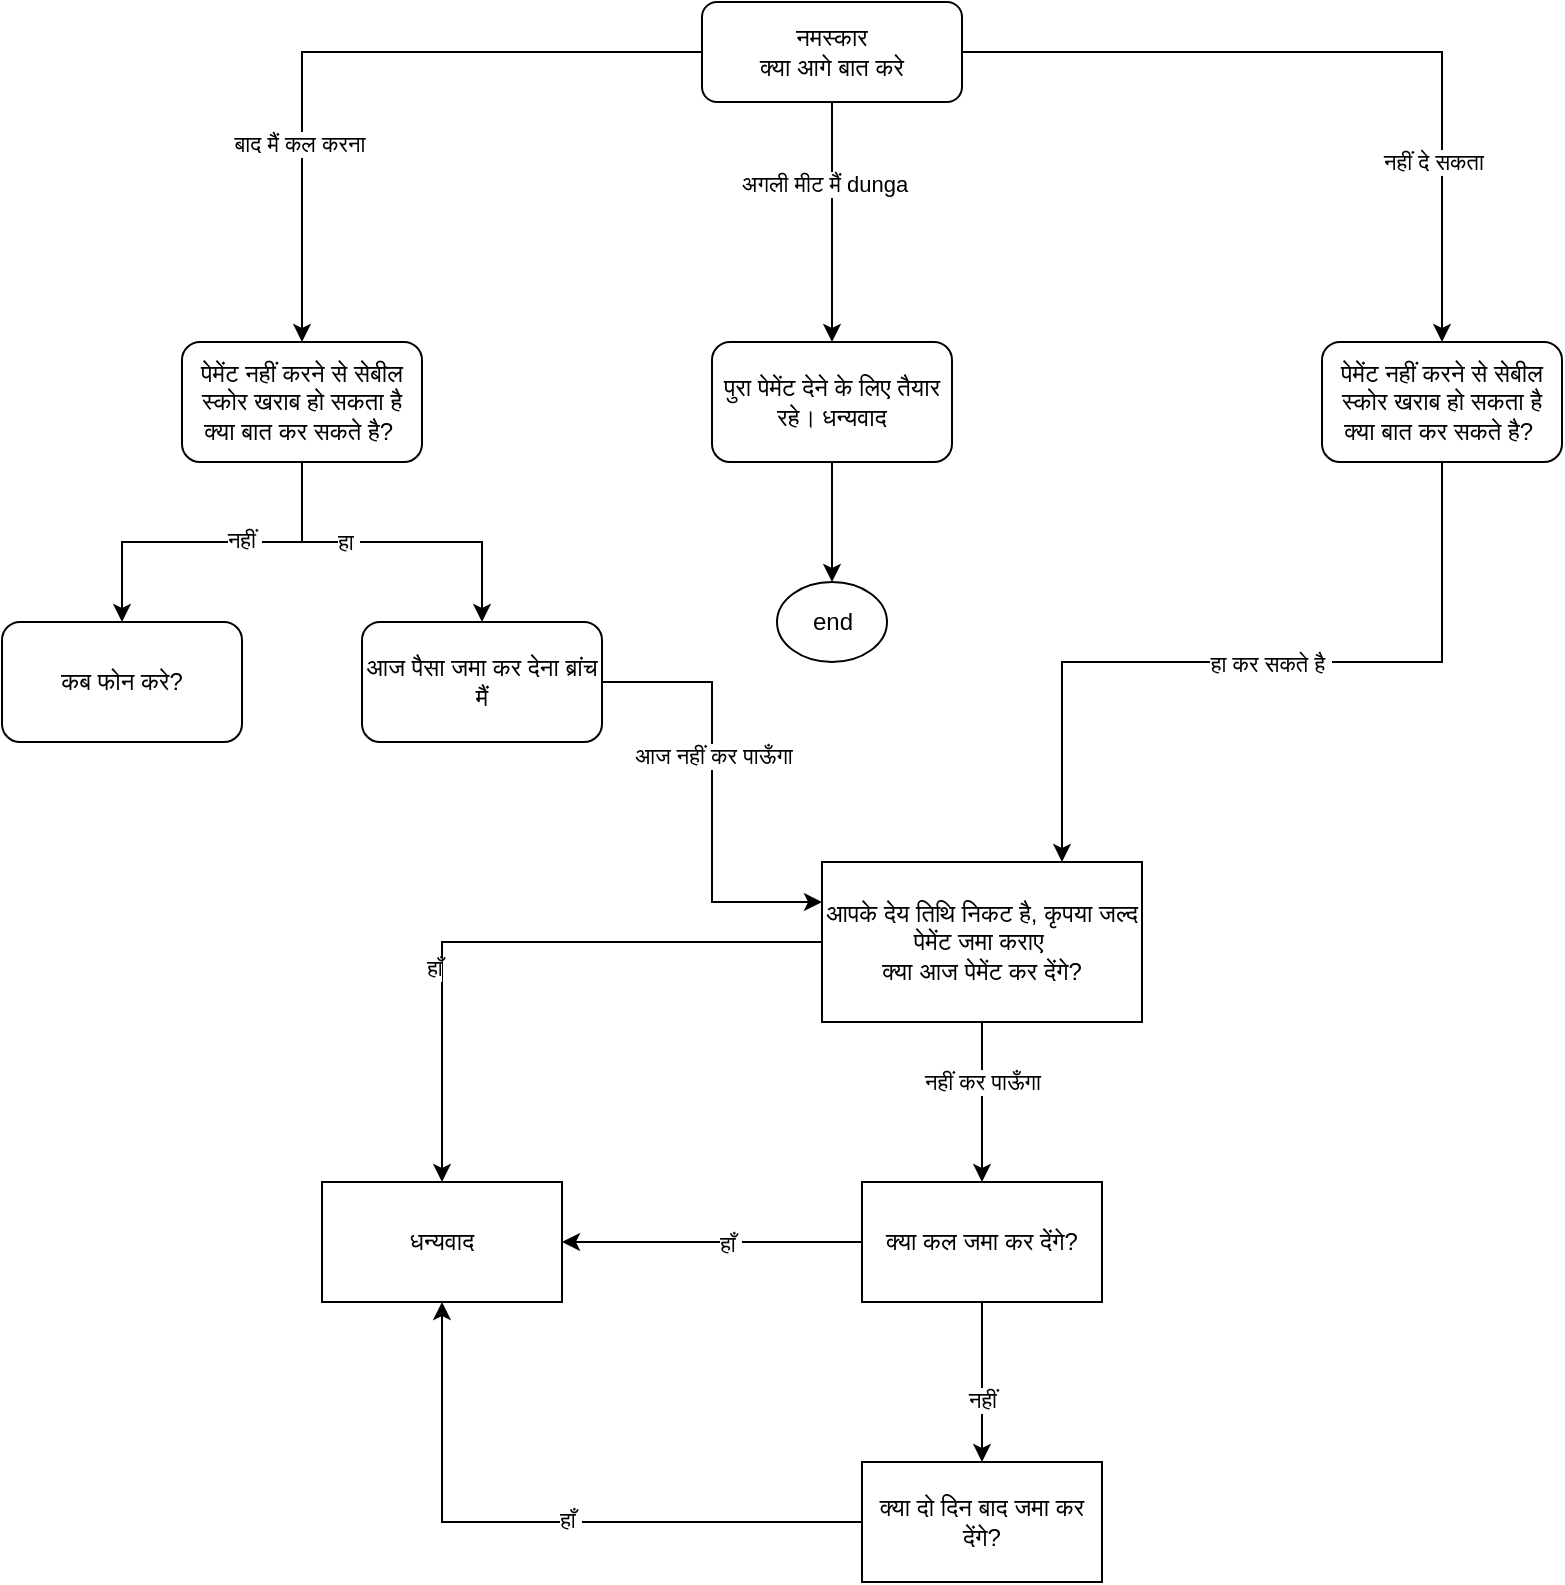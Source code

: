 <mxfile version="21.5.0" type="github">
  <diagram name="Page-1" id="A8u1cGYjJxs3ynTsOh-E">
    <mxGraphModel dx="1753" dy="515" grid="1" gridSize="10" guides="1" tooltips="1" connect="1" arrows="1" fold="1" page="1" pageScale="1" pageWidth="850" pageHeight="1100" math="0" shadow="0">
      <root>
        <mxCell id="0" />
        <mxCell id="1" parent="0" />
        <mxCell id="ubHi6udfQPmIiIhLqrcd-3" value="" style="edgeStyle=orthogonalEdgeStyle;rounded=0;orthogonalLoop=1;jettySize=auto;html=1;" parent="1" source="ubHi6udfQPmIiIhLqrcd-1" target="ubHi6udfQPmIiIhLqrcd-2" edge="1">
          <mxGeometry relative="1" as="geometry" />
        </mxCell>
        <mxCell id="ubHi6udfQPmIiIhLqrcd-4" value="बाद मैं कल करना&amp;nbsp;" style="edgeLabel;html=1;align=center;verticalAlign=middle;resizable=0;points=[];" parent="ubHi6udfQPmIiIhLqrcd-3" vertex="1" connectable="0">
          <mxGeometry x="0.425" relative="1" as="geometry">
            <mxPoint as="offset" />
          </mxGeometry>
        </mxCell>
        <mxCell id="ubHi6udfQPmIiIhLqrcd-6" value="" style="edgeStyle=orthogonalEdgeStyle;rounded=0;orthogonalLoop=1;jettySize=auto;html=1;" parent="1" source="ubHi6udfQPmIiIhLqrcd-1" target="ubHi6udfQPmIiIhLqrcd-5" edge="1">
          <mxGeometry relative="1" as="geometry" />
        </mxCell>
        <mxCell id="ubHi6udfQPmIiIhLqrcd-7" value="अगली मीट मैं dunga" style="edgeLabel;html=1;align=center;verticalAlign=middle;resizable=0;points=[];" parent="ubHi6udfQPmIiIhLqrcd-6" vertex="1" connectable="0">
          <mxGeometry x="-0.327" y="-4" relative="1" as="geometry">
            <mxPoint as="offset" />
          </mxGeometry>
        </mxCell>
        <mxCell id="ubHi6udfQPmIiIhLqrcd-9" value="" style="edgeStyle=orthogonalEdgeStyle;rounded=0;orthogonalLoop=1;jettySize=auto;html=1;" parent="1" source="ubHi6udfQPmIiIhLqrcd-1" target="ubHi6udfQPmIiIhLqrcd-8" edge="1">
          <mxGeometry relative="1" as="geometry" />
        </mxCell>
        <mxCell id="ubHi6udfQPmIiIhLqrcd-10" value="नहीं दे सकता&amp;nbsp;" style="edgeLabel;html=1;align=center;verticalAlign=middle;resizable=0;points=[];" parent="ubHi6udfQPmIiIhLqrcd-9" vertex="1" connectable="0">
          <mxGeometry x="0.529" y="-3" relative="1" as="geometry">
            <mxPoint as="offset" />
          </mxGeometry>
        </mxCell>
        <mxCell id="ubHi6udfQPmIiIhLqrcd-1" value="नमस्कार&lt;br&gt;क्या आगे बात करे" style="rounded=1;whiteSpace=wrap;html=1;" parent="1" vertex="1">
          <mxGeometry x="320" y="280" width="130" height="50" as="geometry" />
        </mxCell>
        <mxCell id="ubHi6udfQPmIiIhLqrcd-13" value="" style="edgeStyle=orthogonalEdgeStyle;rounded=0;orthogonalLoop=1;jettySize=auto;html=1;" parent="1" source="ubHi6udfQPmIiIhLqrcd-2" target="ubHi6udfQPmIiIhLqrcd-12" edge="1">
          <mxGeometry relative="1" as="geometry" />
        </mxCell>
        <mxCell id="ubHi6udfQPmIiIhLqrcd-14" value="हा&amp;nbsp;" style="edgeLabel;html=1;align=center;verticalAlign=middle;resizable=0;points=[];" parent="ubHi6udfQPmIiIhLqrcd-13" vertex="1" connectable="0">
          <mxGeometry x="-0.265" relative="1" as="geometry">
            <mxPoint as="offset" />
          </mxGeometry>
        </mxCell>
        <mxCell id="ubHi6udfQPmIiIhLqrcd-16" value="" style="edgeStyle=orthogonalEdgeStyle;rounded=0;orthogonalLoop=1;jettySize=auto;html=1;" parent="1" source="ubHi6udfQPmIiIhLqrcd-2" target="ubHi6udfQPmIiIhLqrcd-15" edge="1">
          <mxGeometry relative="1" as="geometry" />
        </mxCell>
        <mxCell id="ubHi6udfQPmIiIhLqrcd-17" value="नहीं&amp;nbsp;" style="edgeLabel;html=1;align=center;verticalAlign=middle;resizable=0;points=[];" parent="ubHi6udfQPmIiIhLqrcd-16" vertex="1" connectable="0">
          <mxGeometry x="-0.189" y="-1" relative="1" as="geometry">
            <mxPoint as="offset" />
          </mxGeometry>
        </mxCell>
        <mxCell id="ubHi6udfQPmIiIhLqrcd-2" value="पेमेंट नहीं करने से सेबील स्कोर खराब हो सकता है&lt;br&gt;क्या बात कर सकते है?&amp;nbsp;" style="whiteSpace=wrap;html=1;rounded=1;" parent="1" vertex="1">
          <mxGeometry x="60" y="450" width="120" height="60" as="geometry" />
        </mxCell>
        <mxCell id="D9SxiUH87e-Rk3kENxuC-10" value="" style="edgeStyle=orthogonalEdgeStyle;rounded=0;orthogonalLoop=1;jettySize=auto;html=1;" edge="1" parent="1" source="ubHi6udfQPmIiIhLqrcd-5" target="D9SxiUH87e-Rk3kENxuC-9">
          <mxGeometry relative="1" as="geometry" />
        </mxCell>
        <mxCell id="ubHi6udfQPmIiIhLqrcd-5" value="पुरा पेमेंट देने के लिए तैयार रहे। धन्यवाद" style="whiteSpace=wrap;html=1;rounded=1;" parent="1" vertex="1">
          <mxGeometry x="325" y="450" width="120" height="60" as="geometry" />
        </mxCell>
        <mxCell id="D9SxiUH87e-Rk3kENxuC-19" style="edgeStyle=orthogonalEdgeStyle;rounded=0;orthogonalLoop=1;jettySize=auto;html=1;entryX=0.75;entryY=0;entryDx=0;entryDy=0;exitX=0.5;exitY=1;exitDx=0;exitDy=0;" edge="1" parent="1" source="ubHi6udfQPmIiIhLqrcd-8" target="D9SxiUH87e-Rk3kENxuC-2">
          <mxGeometry relative="1" as="geometry" />
        </mxCell>
        <mxCell id="D9SxiUH87e-Rk3kENxuC-21" value="हा कर सकते है&amp;nbsp;" style="edgeLabel;html=1;align=center;verticalAlign=middle;resizable=0;points=[];" vertex="1" connectable="0" parent="D9SxiUH87e-Rk3kENxuC-19">
          <mxGeometry x="-0.046" y="1" relative="1" as="geometry">
            <mxPoint as="offset" />
          </mxGeometry>
        </mxCell>
        <mxCell id="ubHi6udfQPmIiIhLqrcd-8" value="&lt;span style=&quot;font-family: Helvetica; font-size: 12px; font-style: normal; font-variant-ligatures: normal; font-variant-caps: normal; font-weight: 400; letter-spacing: normal; orphans: 2; text-align: center; text-indent: 0px; text-transform: none; widows: 2; word-spacing: 0px; -webkit-text-stroke-width: 0px; text-decoration-thickness: initial; text-decoration-style: initial; text-decoration-color: initial; float: none; display: inline !important;&quot;&gt;पेमेंट नहीं करने से सेबील स्कोर खराब हो सकता है&lt;/span&gt;&lt;br style=&quot;border-color: var(--border-color); font-family: Helvetica; font-size: 12px; font-style: normal; font-variant-ligatures: normal; font-variant-caps: normal; font-weight: 400; letter-spacing: normal; orphans: 2; text-align: center; text-indent: 0px; text-transform: none; widows: 2; word-spacing: 0px; -webkit-text-stroke-width: 0px; text-decoration-thickness: initial; text-decoration-style: initial; text-decoration-color: initial;&quot;&gt;&lt;span style=&quot;font-family: Helvetica; font-size: 12px; font-style: normal; font-variant-ligatures: normal; font-variant-caps: normal; font-weight: 400; letter-spacing: normal; orphans: 2; text-align: center; text-indent: 0px; text-transform: none; widows: 2; word-spacing: 0px; -webkit-text-stroke-width: 0px; text-decoration-thickness: initial; text-decoration-style: initial; text-decoration-color: initial; float: none; display: inline !important;&quot;&gt;क्या बात कर सकते है?&amp;nbsp;&lt;/span&gt;" style="whiteSpace=wrap;html=1;rounded=1;labelBackgroundColor=none;fontColor=default;" parent="1" vertex="1">
          <mxGeometry x="630" y="450" width="120" height="60" as="geometry" />
        </mxCell>
        <mxCell id="D9SxiUH87e-Rk3kENxuC-17" style="edgeStyle=orthogonalEdgeStyle;rounded=0;orthogonalLoop=1;jettySize=auto;html=1;entryX=0;entryY=0.25;entryDx=0;entryDy=0;" edge="1" parent="1" source="ubHi6udfQPmIiIhLqrcd-12" target="D9SxiUH87e-Rk3kENxuC-2">
          <mxGeometry relative="1" as="geometry" />
        </mxCell>
        <mxCell id="D9SxiUH87e-Rk3kENxuC-18" value="आज नहीं कर पाऊँगा&amp;nbsp;" style="edgeLabel;html=1;align=center;verticalAlign=middle;resizable=0;points=[];" vertex="1" connectable="0" parent="D9SxiUH87e-Rk3kENxuC-17">
          <mxGeometry x="-0.169" y="2" relative="1" as="geometry">
            <mxPoint as="offset" />
          </mxGeometry>
        </mxCell>
        <mxCell id="ubHi6udfQPmIiIhLqrcd-12" value="आज पैसा जमा कर देना ब्रांच मैं" style="whiteSpace=wrap;html=1;rounded=1;" parent="1" vertex="1">
          <mxGeometry x="150" y="590" width="120" height="60" as="geometry" />
        </mxCell>
        <mxCell id="ubHi6udfQPmIiIhLqrcd-15" value="कब फोन करे?" style="whiteSpace=wrap;html=1;rounded=1;" parent="1" vertex="1">
          <mxGeometry x="-30" y="590" width="120" height="60" as="geometry" />
        </mxCell>
        <mxCell id="D9SxiUH87e-Rk3kENxuC-4" value="" style="edgeStyle=orthogonalEdgeStyle;rounded=0;orthogonalLoop=1;jettySize=auto;html=1;" edge="1" parent="1" source="D9SxiUH87e-Rk3kENxuC-2" target="D9SxiUH87e-Rk3kENxuC-3">
          <mxGeometry relative="1" as="geometry" />
        </mxCell>
        <mxCell id="D9SxiUH87e-Rk3kENxuC-5" value="हाँ" style="edgeLabel;html=1;align=center;verticalAlign=middle;resizable=0;points=[];" vertex="1" connectable="0" parent="D9SxiUH87e-Rk3kENxuC-4">
          <mxGeometry x="0.305" y="-4" relative="1" as="geometry">
            <mxPoint as="offset" />
          </mxGeometry>
        </mxCell>
        <mxCell id="D9SxiUH87e-Rk3kENxuC-7" value="" style="edgeStyle=orthogonalEdgeStyle;rounded=0;orthogonalLoop=1;jettySize=auto;html=1;" edge="1" parent="1" source="D9SxiUH87e-Rk3kENxuC-2" target="D9SxiUH87e-Rk3kENxuC-6">
          <mxGeometry relative="1" as="geometry" />
        </mxCell>
        <mxCell id="D9SxiUH87e-Rk3kENxuC-8" value="नहीं कर पाऊँगा" style="edgeLabel;html=1;align=center;verticalAlign=middle;resizable=0;points=[];" vertex="1" connectable="0" parent="D9SxiUH87e-Rk3kENxuC-7">
          <mxGeometry x="-0.253" relative="1" as="geometry">
            <mxPoint as="offset" />
          </mxGeometry>
        </mxCell>
        <mxCell id="D9SxiUH87e-Rk3kENxuC-2" value="आपके देय तिथि निकट है, कृपया जल्द पेमेंट जमा कराए&amp;nbsp;&lt;br&gt;क्या आज पेमेंट कर देंगे?" style="whiteSpace=wrap;html=1;" vertex="1" parent="1">
          <mxGeometry x="380" y="710" width="160" height="80" as="geometry" />
        </mxCell>
        <mxCell id="D9SxiUH87e-Rk3kENxuC-3" value="धन्यवाद" style="whiteSpace=wrap;html=1;" vertex="1" parent="1">
          <mxGeometry x="130" y="870" width="120" height="60" as="geometry" />
        </mxCell>
        <mxCell id="D9SxiUH87e-Rk3kENxuC-11" style="edgeStyle=orthogonalEdgeStyle;rounded=0;orthogonalLoop=1;jettySize=auto;html=1;entryX=1;entryY=0.5;entryDx=0;entryDy=0;" edge="1" parent="1" source="D9SxiUH87e-Rk3kENxuC-6" target="D9SxiUH87e-Rk3kENxuC-3">
          <mxGeometry relative="1" as="geometry" />
        </mxCell>
        <mxCell id="D9SxiUH87e-Rk3kENxuC-12" value="हाँ&amp;nbsp;" style="edgeLabel;html=1;align=center;verticalAlign=middle;resizable=0;points=[];" vertex="1" connectable="0" parent="D9SxiUH87e-Rk3kENxuC-11">
          <mxGeometry x="-0.12" y="1" relative="1" as="geometry">
            <mxPoint as="offset" />
          </mxGeometry>
        </mxCell>
        <mxCell id="D9SxiUH87e-Rk3kENxuC-14" value="" style="edgeStyle=orthogonalEdgeStyle;rounded=0;orthogonalLoop=1;jettySize=auto;html=1;" edge="1" parent="1" source="D9SxiUH87e-Rk3kENxuC-6" target="D9SxiUH87e-Rk3kENxuC-13">
          <mxGeometry relative="1" as="geometry" />
        </mxCell>
        <mxCell id="D9SxiUH87e-Rk3kENxuC-20" value="नहीं" style="edgeLabel;html=1;align=center;verticalAlign=middle;resizable=0;points=[];" vertex="1" connectable="0" parent="D9SxiUH87e-Rk3kENxuC-14">
          <mxGeometry x="0.216" relative="1" as="geometry">
            <mxPoint as="offset" />
          </mxGeometry>
        </mxCell>
        <mxCell id="D9SxiUH87e-Rk3kENxuC-6" value="क्या कल जमा कर देंगे?&lt;br&gt;" style="whiteSpace=wrap;html=1;" vertex="1" parent="1">
          <mxGeometry x="400" y="870" width="120" height="60" as="geometry" />
        </mxCell>
        <mxCell id="D9SxiUH87e-Rk3kENxuC-9" value="end" style="ellipse;whiteSpace=wrap;html=1;rounded=1;" vertex="1" parent="1">
          <mxGeometry x="357.5" y="570" width="55" height="40" as="geometry" />
        </mxCell>
        <mxCell id="D9SxiUH87e-Rk3kENxuC-15" style="edgeStyle=orthogonalEdgeStyle;rounded=0;orthogonalLoop=1;jettySize=auto;html=1;entryX=0.5;entryY=1;entryDx=0;entryDy=0;" edge="1" parent="1" source="D9SxiUH87e-Rk3kENxuC-13" target="D9SxiUH87e-Rk3kENxuC-3">
          <mxGeometry relative="1" as="geometry" />
        </mxCell>
        <mxCell id="D9SxiUH87e-Rk3kENxuC-16" value="हाँ&amp;nbsp;" style="edgeLabel;html=1;align=center;verticalAlign=middle;resizable=0;points=[];" vertex="1" connectable="0" parent="D9SxiUH87e-Rk3kENxuC-15">
          <mxGeometry x="-0.087" y="-1" relative="1" as="geometry">
            <mxPoint as="offset" />
          </mxGeometry>
        </mxCell>
        <mxCell id="D9SxiUH87e-Rk3kENxuC-13" value="क्या दो दिन बाद जमा कर देंगे?" style="whiteSpace=wrap;html=1;" vertex="1" parent="1">
          <mxGeometry x="400" y="1010" width="120" height="60" as="geometry" />
        </mxCell>
      </root>
    </mxGraphModel>
  </diagram>
</mxfile>
